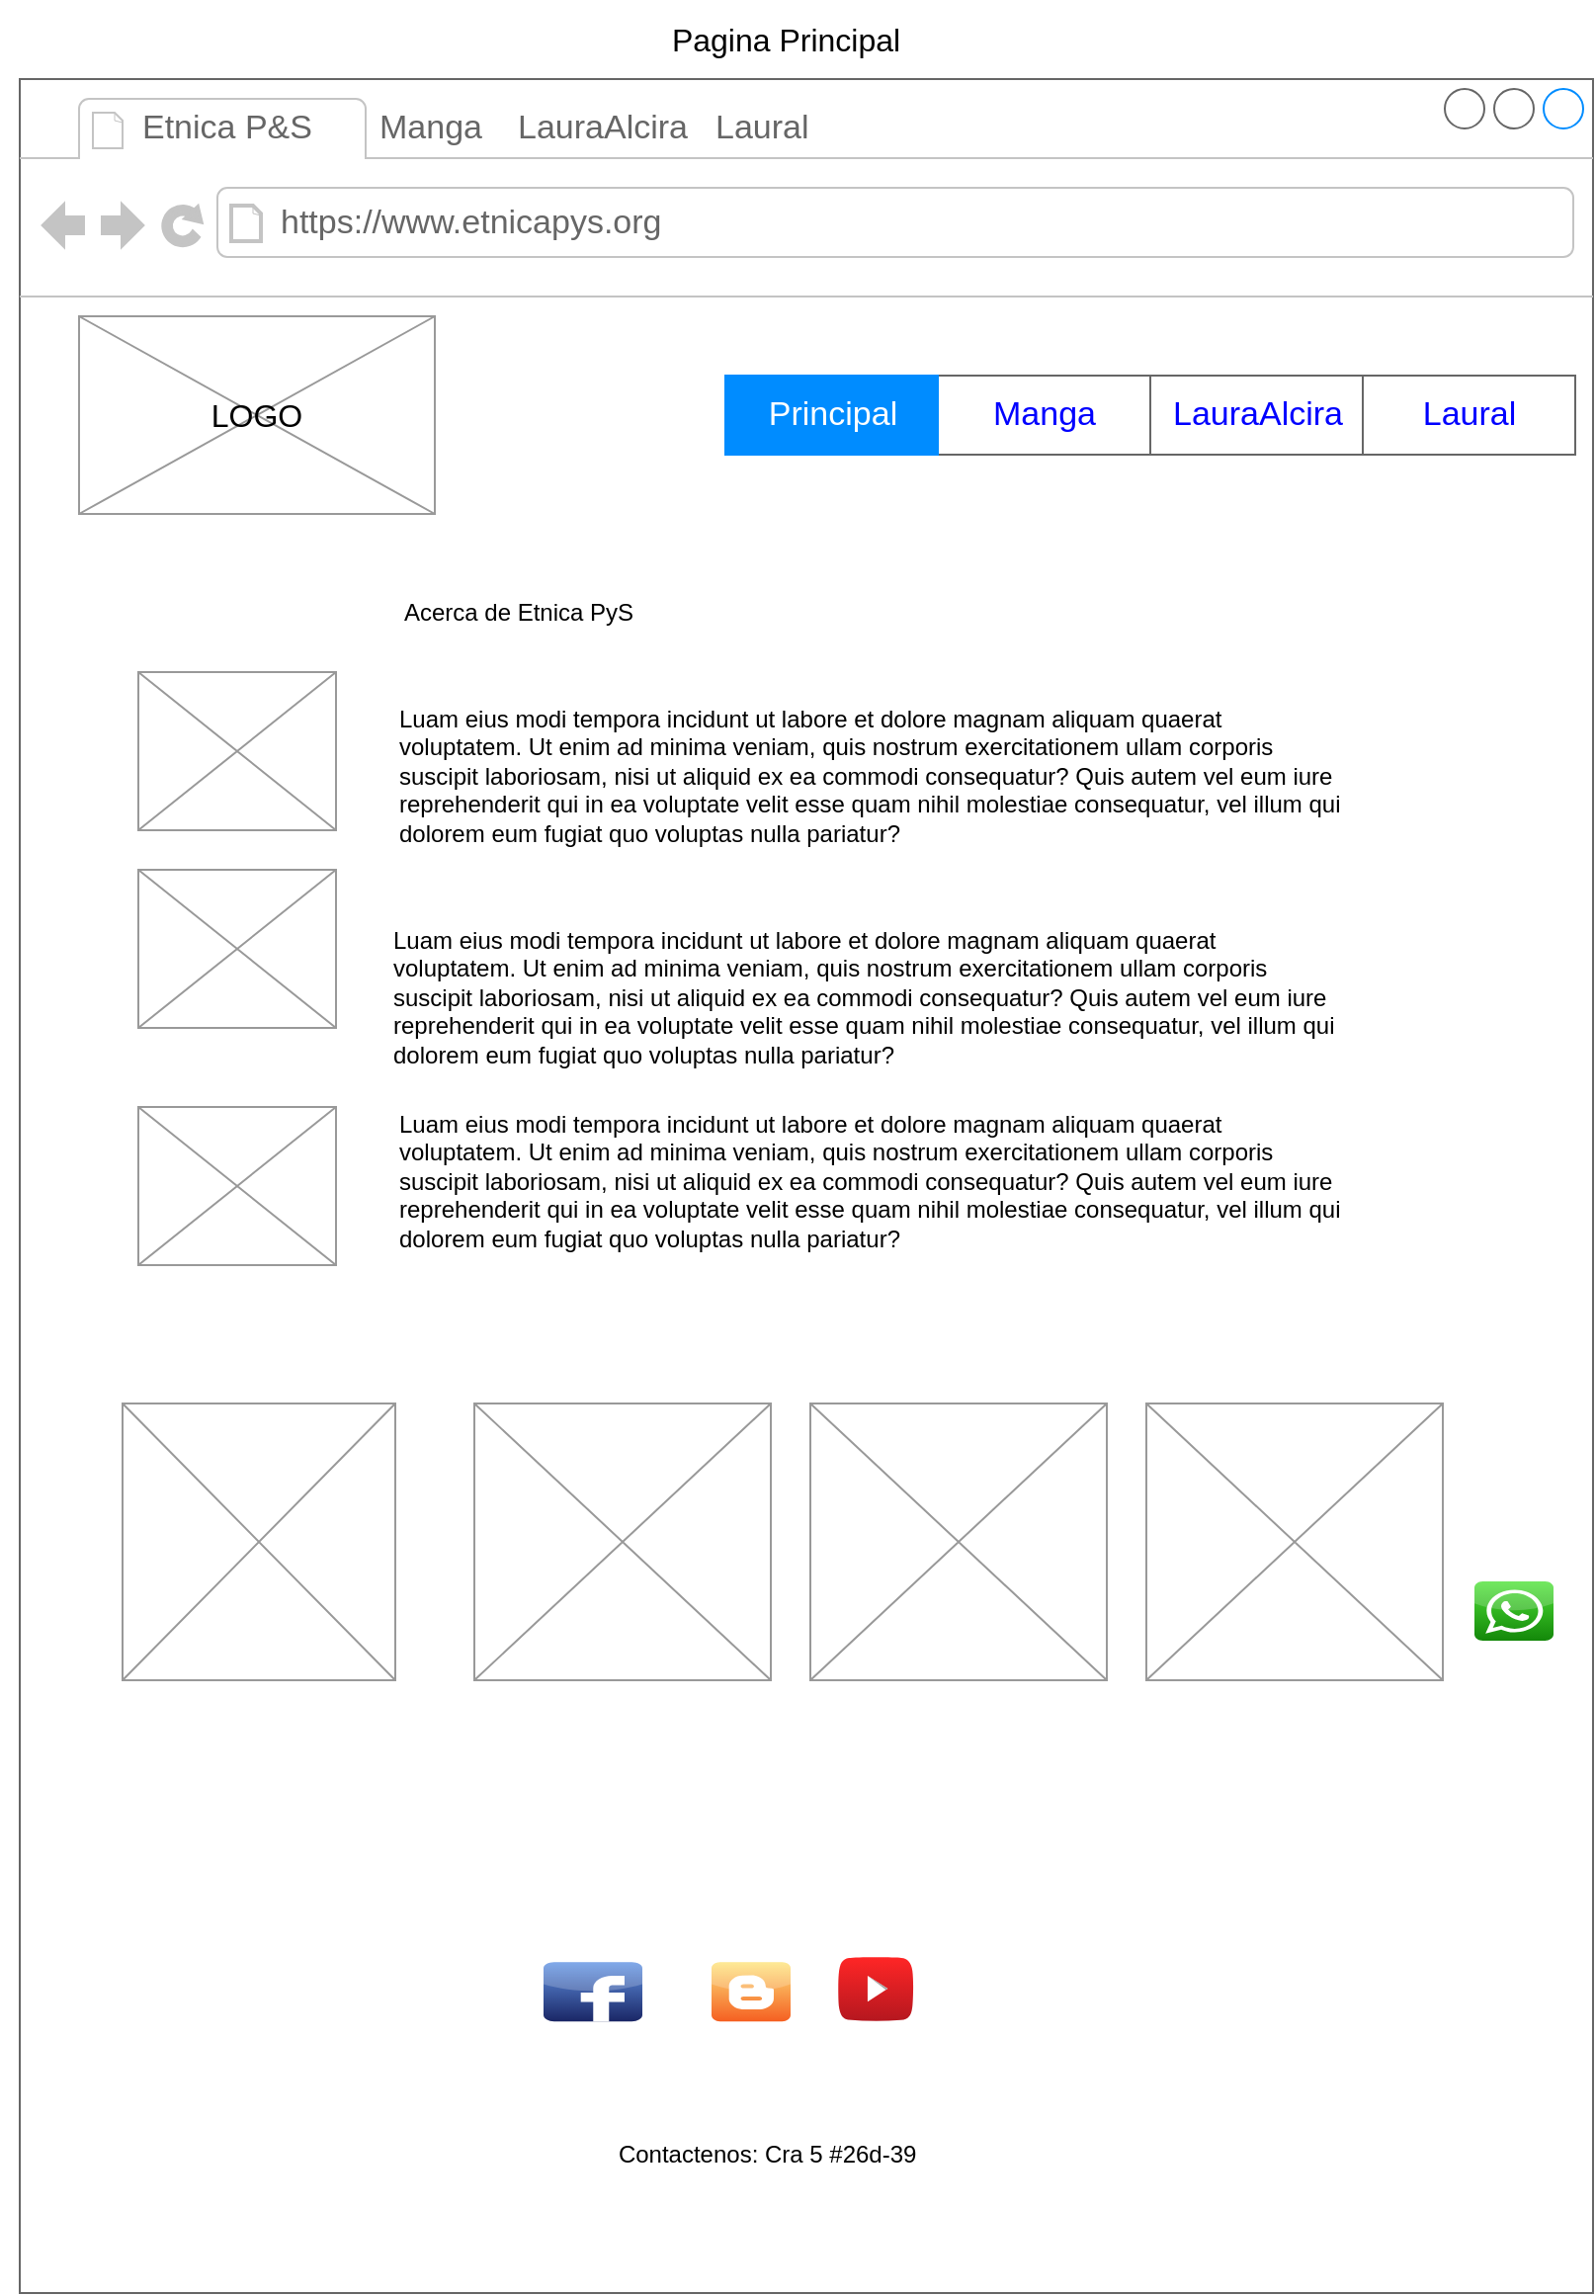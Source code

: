 <mxfile version="13.0.9" type="device"><diagram id="SwksNL0ovprkw-O6Rd2f" name="Page-1"><mxGraphModel dx="1747" dy="1619" grid="1" gridSize="10" guides="1" tooltips="1" connect="1" arrows="1" fold="1" page="1" pageScale="1" pageWidth="827" pageHeight="1169" math="0" shadow="0"><root><mxCell id="0"/><mxCell id="1" parent="0"/><mxCell id="jPqL_evPZXUEX_8S0S4y-1" value="&lt;br&gt;&lt;br&gt;&lt;br&gt;&lt;br&gt;&lt;br&gt;&lt;br&gt;&lt;br&gt;&lt;br&gt;&lt;br&gt;&lt;br&gt;&lt;br&gt;&lt;br&gt;&lt;br&gt;" style="strokeWidth=1;shadow=0;dashed=0;align=center;html=1;shape=mxgraph.mockup.containers.browserWindow;rSize=0;strokeColor=#666666;strokeColor2=#008cff;strokeColor3=#c4c4c4;mainText=,;recursiveResize=0;" parent="1" vertex="1"><mxGeometry y="-80" width="796" height="1120" as="geometry"/></mxCell><mxCell id="jPqL_evPZXUEX_8S0S4y-2" value="Etnica P&amp;amp;S" style="strokeWidth=1;shadow=0;dashed=0;align=center;html=1;shape=mxgraph.mockup.containers.anchor;fontSize=17;fontColor=#666666;align=left;" parent="jPqL_evPZXUEX_8S0S4y-1" vertex="1"><mxGeometry x="60" y="12" width="110" height="26" as="geometry"/></mxCell><mxCell id="jPqL_evPZXUEX_8S0S4y-3" value="https://www.etnicapys.org" style="strokeWidth=1;shadow=0;dashed=0;align=center;html=1;shape=mxgraph.mockup.containers.anchor;rSize=0;fontSize=17;fontColor=#666666;align=left;" parent="jPqL_evPZXUEX_8S0S4y-1" vertex="1"><mxGeometry x="130" y="60" width="250" height="26" as="geometry"/></mxCell><mxCell id="jPqL_evPZXUEX_8S0S4y-12" value="" style="verticalLabelPosition=bottom;shadow=0;dashed=0;align=center;html=1;verticalAlign=top;strokeWidth=1;shape=mxgraph.mockup.graphics.simpleIcon;strokeColor=#999999;fontFamily=Helvetica;fontSize=16;" parent="jPqL_evPZXUEX_8S0S4y-1" vertex="1"><mxGeometry x="30" y="120" width="180" height="100" as="geometry"/></mxCell><mxCell id="jPqL_evPZXUEX_8S0S4y-7" value="" style="strokeWidth=1;shadow=0;dashed=0;align=center;html=1;shape=mxgraph.mockup.text.rrect;rSize=0;strokeColor=#666666;fontFamily=Helvetica;fontSize=16;" parent="jPqL_evPZXUEX_8S0S4y-1" vertex="1"><mxGeometry x="357" y="150" width="430" height="40" as="geometry"/></mxCell><mxCell id="jPqL_evPZXUEX_8S0S4y-8" value="Manga" style="strokeColor=inherit;fillColor=inherit;gradientColor=inherit;strokeWidth=1;shadow=0;dashed=0;align=center;html=1;shape=mxgraph.mockup.text.rrect;rSize=0;fontSize=17;fontColor=#0000ff;" parent="jPqL_evPZXUEX_8S0S4y-7" vertex="1"><mxGeometry x="107.5" width="107.5" height="40" as="geometry"/></mxCell><mxCell id="jPqL_evPZXUEX_8S0S4y-9" value="LauraAlcira" style="strokeColor=inherit;fillColor=inherit;gradientColor=inherit;strokeWidth=1;shadow=0;dashed=0;align=center;html=1;shape=mxgraph.mockup.text.rrect;rSize=0;fontSize=17;fontColor=#0000ff;" parent="jPqL_evPZXUEX_8S0S4y-7" vertex="1"><mxGeometry x="215.0" width="107.5" height="40" as="geometry"/></mxCell><mxCell id="jPqL_evPZXUEX_8S0S4y-10" value="Laural" style="strokeColor=inherit;fillColor=inherit;gradientColor=inherit;strokeWidth=1;shadow=0;dashed=0;align=center;html=1;shape=mxgraph.mockup.text.rrect;rSize=0;fontSize=17;fontColor=#0000ff;" parent="jPqL_evPZXUEX_8S0S4y-7" vertex="1"><mxGeometry x="322.5" width="107.5" height="40" as="geometry"/></mxCell><mxCell id="jPqL_evPZXUEX_8S0S4y-11" value="Principal" style="strokeWidth=1;shadow=0;dashed=0;align=center;html=1;shape=mxgraph.mockup.text.rrect;rSize=0;fontSize=17;fontColor=#ffffff;fillColor=#008cff;strokeColor=#008cff;" parent="jPqL_evPZXUEX_8S0S4y-7" vertex="1"><mxGeometry width="107.5" height="40" as="geometry"/></mxCell><mxCell id="jPqL_evPZXUEX_8S0S4y-15" value="Luam eius modi tempora incidunt ut labore et dolore magnam aliquam quaerat voluptatem. Ut enim ad minima veniam, quis nostrum exercitationem ullam corporis suscipit laboriosam, nisi ut aliquid ex ea commodi consequatur? Quis autem vel eum iure reprehenderit qui in ea voluptate velit esse quam nihil molestiae consequatur, vel illum qui dolorem eum fugiat quo voluptas nulla pariatur?" style="text;spacingTop=-5;whiteSpace=wrap;html=1;align=left;fontSize=12;fontFamily=Helvetica;fillColor=none;strokeColor=none;" parent="jPqL_evPZXUEX_8S0S4y-1" vertex="1"><mxGeometry x="190" y="315" width="480" height="90" as="geometry"/></mxCell><mxCell id="jPqL_evPZXUEX_8S0S4y-18" value="Luam eius modi tempora incidunt ut labore et dolore magnam aliquam quaerat voluptatem. Ut enim ad minima veniam, quis nostrum exercitationem ullam corporis suscipit laboriosam, nisi ut aliquid ex ea commodi consequatur? Quis autem vel eum iure reprehenderit qui in ea voluptate velit esse quam nihil molestiae consequatur, vel illum qui dolorem eum fugiat quo voluptas nulla pariatur?" style="text;spacingTop=-5;whiteSpace=wrap;html=1;align=left;fontSize=12;fontFamily=Helvetica;fillColor=none;strokeColor=none;" parent="jPqL_evPZXUEX_8S0S4y-1" vertex="1"><mxGeometry x="187" y="427" width="480" height="90" as="geometry"/></mxCell><mxCell id="jPqL_evPZXUEX_8S0S4y-24" value="" style="dashed=0;outlineConnect=0;html=1;align=center;labelPosition=center;verticalLabelPosition=bottom;verticalAlign=top;shape=mxgraph.webicons.facebook;fillColor=#6294E4;gradientColor=#1A2665;fontFamily=Helvetica;fontSize=16;" parent="jPqL_evPZXUEX_8S0S4y-1" vertex="1"><mxGeometry x="265" y="952.6" width="50" height="30" as="geometry"/></mxCell><mxCell id="jPqL_evPZXUEX_8S0S4y-31" value="LOGO" style="text;html=1;strokeColor=none;fillColor=none;align=center;verticalAlign=middle;whiteSpace=wrap;rounded=0;fontFamily=Helvetica;fontSize=16;" parent="jPqL_evPZXUEX_8S0S4y-1" vertex="1"><mxGeometry x="100" y="160" width="40" height="20" as="geometry"/></mxCell><mxCell id="jPqL_evPZXUEX_8S0S4y-33" value="" style="verticalLabelPosition=bottom;shadow=0;dashed=0;align=center;html=1;verticalAlign=top;strokeWidth=1;shape=mxgraph.mockup.graphics.simpleIcon;strokeColor=#999999;fontFamily=Helvetica;fontSize=16;" parent="jPqL_evPZXUEX_8S0S4y-1" vertex="1"><mxGeometry x="52" y="670" width="138" height="140" as="geometry"/></mxCell><mxCell id="3FNcIpYzEED38p9ouHzr-4" value="" style="dashed=0;outlineConnect=0;html=1;align=center;labelPosition=center;verticalLabelPosition=bottom;verticalAlign=top;shape=mxgraph.webicons.whatsapp;fillColor=#4FE238;gradientColor=#138709" vertex="1" parent="jPqL_evPZXUEX_8S0S4y-1"><mxGeometry x="736" y="760" width="40" height="30" as="geometry"/></mxCell><mxCell id="3FNcIpYzEED38p9ouHzr-6" value="" style="dashed=0;outlineConnect=0;html=1;align=center;labelPosition=center;verticalLabelPosition=bottom;verticalAlign=top;shape=mxgraph.weblogos.youtube_2;fillColor=#FF2626;gradientColor=#B5171F" vertex="1" parent="jPqL_evPZXUEX_8S0S4y-1"><mxGeometry x="414" y="950" width="38.2" height="32.6" as="geometry"/></mxCell><mxCell id="3FNcIpYzEED38p9ouHzr-3" value="" style="dashed=0;outlineConnect=0;html=1;align=center;labelPosition=center;verticalLabelPosition=bottom;verticalAlign=top;shape=mxgraph.webicons.blogger;fillColor=#FDE47C;gradientColor=#F55F21" vertex="1" parent="jPqL_evPZXUEX_8S0S4y-1"><mxGeometry x="350" y="952.6" width="40" height="30" as="geometry"/></mxCell><mxCell id="3FNcIpYzEED38p9ouHzr-8" value="Contactenos: Cra 5 #26d-39&amp;nbsp;" style="text;html=1;strokeColor=none;fillColor=none;align=center;verticalAlign=middle;whiteSpace=wrap;rounded=0;" vertex="1" parent="jPqL_evPZXUEX_8S0S4y-1"><mxGeometry x="130" y="1020" width="500" height="60" as="geometry"/></mxCell><mxCell id="3FNcIpYzEED38p9ouHzr-10" value="Acerca de Etnica PyS" style="text;html=1;strokeColor=none;fillColor=none;align=center;verticalAlign=middle;whiteSpace=wrap;rounded=0;" vertex="1" parent="jPqL_evPZXUEX_8S0S4y-1"><mxGeometry x="190" y="260" width="125" height="20" as="geometry"/></mxCell><mxCell id="3FNcIpYzEED38p9ouHzr-11" value="Luam eius modi tempora incidunt ut labore et dolore magnam aliquam quaerat voluptatem. Ut enim ad minima veniam, quis nostrum exercitationem ullam corporis suscipit laboriosam, nisi ut aliquid ex ea commodi consequatur? Quis autem vel eum iure reprehenderit qui in ea voluptate velit esse quam nihil molestiae consequatur, vel illum qui dolorem eum fugiat quo voluptas nulla pariatur?" style="text;spacingTop=-5;whiteSpace=wrap;html=1;align=left;fontSize=12;fontFamily=Helvetica;fillColor=none;strokeColor=none;" vertex="1" parent="jPqL_evPZXUEX_8S0S4y-1"><mxGeometry x="190" y="520" width="480" height="90" as="geometry"/></mxCell><mxCell id="3FNcIpYzEED38p9ouHzr-13" value="" style="verticalLabelPosition=bottom;shadow=0;dashed=0;align=center;html=1;verticalAlign=top;strokeWidth=1;shape=mxgraph.mockup.graphics.simpleIcon;strokeColor=#999999;fontFamily=Helvetica;fontSize=16;" vertex="1" parent="jPqL_evPZXUEX_8S0S4y-1"><mxGeometry x="60" y="400" width="100" height="80" as="geometry"/></mxCell><mxCell id="3FNcIpYzEED38p9ouHzr-14" value="" style="verticalLabelPosition=bottom;shadow=0;dashed=0;align=center;html=1;verticalAlign=top;strokeWidth=1;shape=mxgraph.mockup.graphics.simpleIcon;strokeColor=#999999;fontFamily=Helvetica;fontSize=16;" vertex="1" parent="jPqL_evPZXUEX_8S0S4y-1"><mxGeometry x="60" y="520" width="100" height="80" as="geometry"/></mxCell><mxCell id="3FNcIpYzEED38p9ouHzr-15" value="" style="verticalLabelPosition=bottom;shadow=0;dashed=0;align=center;html=1;verticalAlign=top;strokeWidth=1;shape=mxgraph.mockup.graphics.simpleIcon;strokeColor=#999999;fontFamily=Helvetica;fontSize=16;" vertex="1" parent="jPqL_evPZXUEX_8S0S4y-1"><mxGeometry x="60" y="300" width="100" height="80" as="geometry"/></mxCell><mxCell id="3FNcIpYzEED38p9ouHzr-17" value="" style="verticalLabelPosition=bottom;shadow=0;dashed=0;align=center;html=1;verticalAlign=top;strokeWidth=1;shape=mxgraph.mockup.graphics.simpleIcon;strokeColor=#999999;fontFamily=Helvetica;fontSize=16;" vertex="1" parent="jPqL_evPZXUEX_8S0S4y-1"><mxGeometry x="230" y="670" width="150" height="140" as="geometry"/></mxCell><mxCell id="3FNcIpYzEED38p9ouHzr-18" value="" style="verticalLabelPosition=bottom;shadow=0;dashed=0;align=center;html=1;verticalAlign=top;strokeWidth=1;shape=mxgraph.mockup.graphics.simpleIcon;strokeColor=#999999;fontFamily=Helvetica;fontSize=16;" vertex="1" parent="jPqL_evPZXUEX_8S0S4y-1"><mxGeometry x="400" y="670" width="150" height="140" as="geometry"/></mxCell><mxCell id="3FNcIpYzEED38p9ouHzr-19" value="Manga" style="strokeWidth=1;shadow=0;dashed=0;align=center;html=1;shape=mxgraph.mockup.containers.anchor;fontSize=17;fontColor=#666666;align=left;" vertex="1" parent="jPqL_evPZXUEX_8S0S4y-1"><mxGeometry x="180" y="12" width="80" height="26" as="geometry"/></mxCell><mxCell id="3FNcIpYzEED38p9ouHzr-20" value="LauraAlcira" style="strokeWidth=1;shadow=0;dashed=0;align=center;html=1;shape=mxgraph.mockup.containers.anchor;fontSize=17;fontColor=#666666;align=left;" vertex="1" parent="jPqL_evPZXUEX_8S0S4y-1"><mxGeometry x="250" y="12" width="90" height="26" as="geometry"/></mxCell><mxCell id="3FNcIpYzEED38p9ouHzr-21" value="Laural" style="strokeWidth=1;shadow=0;dashed=0;align=center;html=1;shape=mxgraph.mockup.containers.anchor;fontSize=17;fontColor=#666666;align=left;" vertex="1" parent="jPqL_evPZXUEX_8S0S4y-1"><mxGeometry x="350" y="12" width="60" height="26" as="geometry"/></mxCell><mxCell id="3FNcIpYzEED38p9ouHzr-22" value="" style="verticalLabelPosition=bottom;shadow=0;dashed=0;align=center;html=1;verticalAlign=top;strokeWidth=1;shape=mxgraph.mockup.graphics.simpleIcon;strokeColor=#999999;fontFamily=Helvetica;fontSize=16;" vertex="1" parent="jPqL_evPZXUEX_8S0S4y-1"><mxGeometry x="570" y="670" width="150" height="140" as="geometry"/></mxCell><mxCell id="jPqL_evPZXUEX_8S0S4y-4" value="Pagina Principal&amp;nbsp;" style="text;html=1;strokeColor=none;fillColor=none;align=center;verticalAlign=middle;whiteSpace=wrap;rounded=0;fontFamily=Helvetica;fontSize=16;" parent="1" vertex="1"><mxGeometry x="-10" y="-120" width="800" height="40" as="geometry"/></mxCell></root></mxGraphModel></diagram></mxfile>